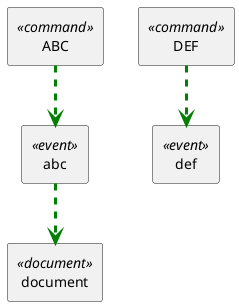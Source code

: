 @startuml
skinparam componentStyle rectangle
skinparam rectangle {
	backgroundColor<<event>> Orange
	backgroundColor<<command>> LightBlue
	backgroundColor<<external>> Pink
	backgroundColor<<document>> Green
	backgroundColor<<invariant>> Yellow
}
component C0 <<command>> [
ABC
]
component C1 <<event>> [
abc
]
C0 .[#green,thickness=3].> C1
component C2 <<document>> [
document
]
C1 .[#green,thickness=3].> C2
component C3 <<command>> [
DEF
]
C0 -[hidden]right-> C3
component C4 <<event>> [
def
]
C3 .[#green,thickness=3].> C4
@enduml
